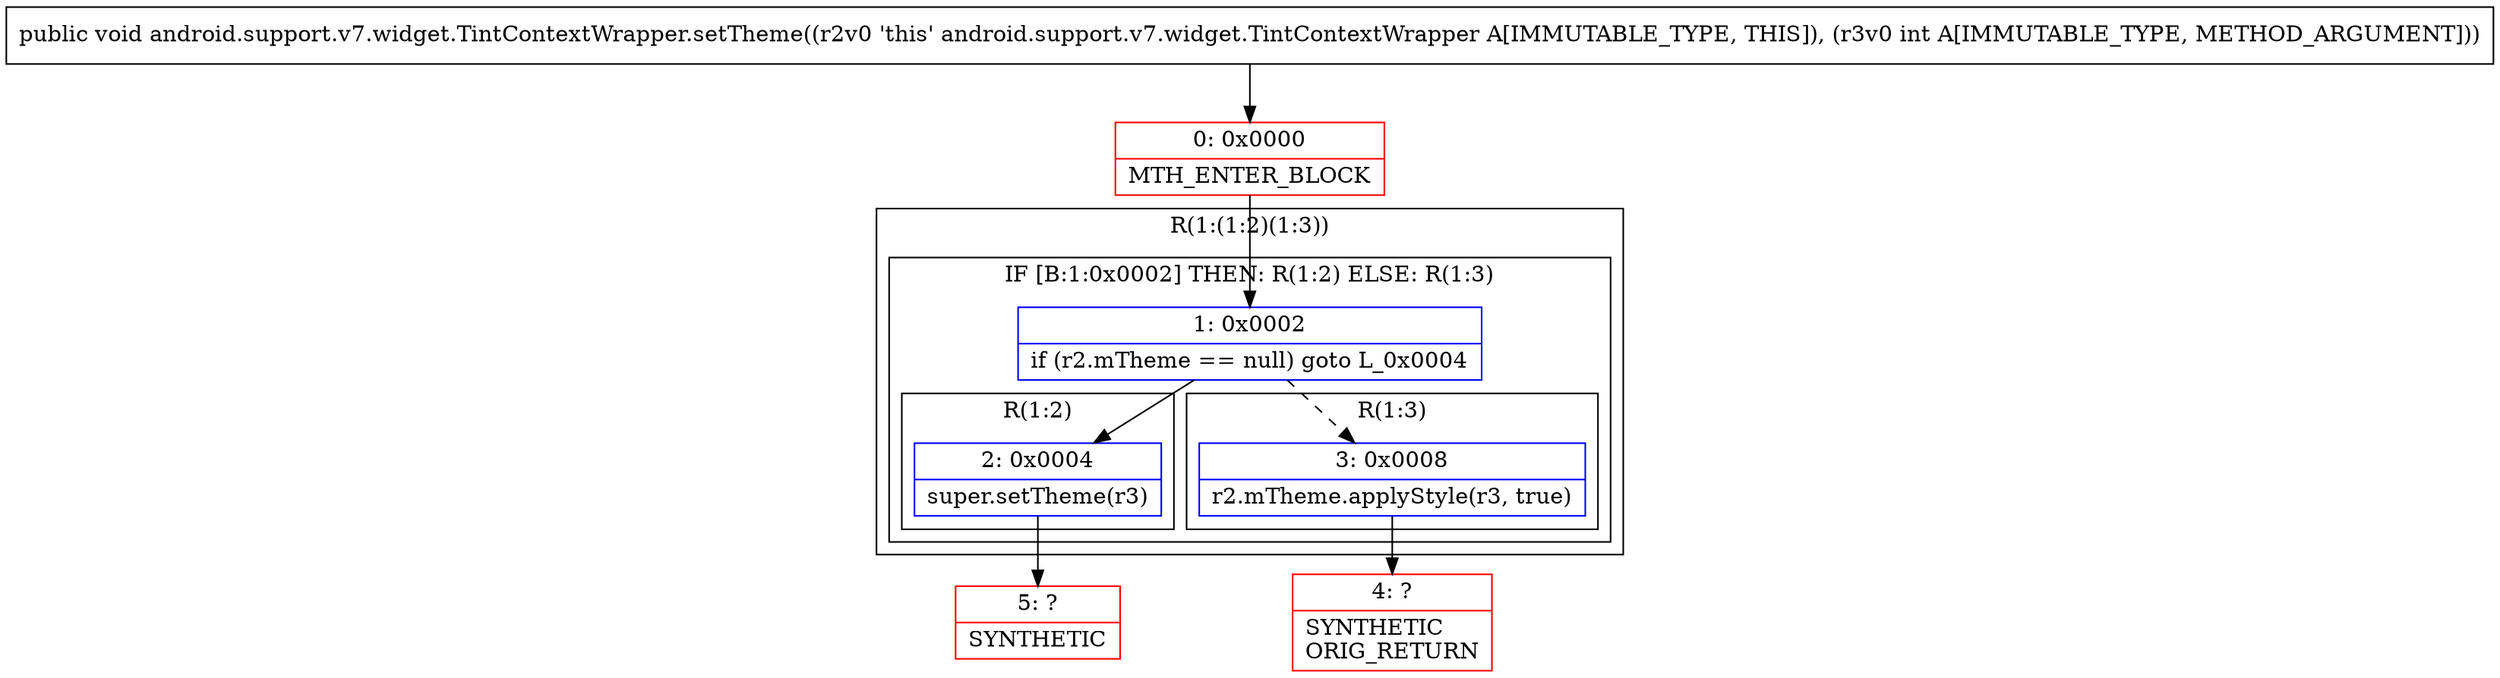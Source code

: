 digraph "CFG forandroid.support.v7.widget.TintContextWrapper.setTheme(I)V" {
subgraph cluster_Region_88874084 {
label = "R(1:(1:2)(1:3))";
node [shape=record,color=blue];
subgraph cluster_IfRegion_402325075 {
label = "IF [B:1:0x0002] THEN: R(1:2) ELSE: R(1:3)";
node [shape=record,color=blue];
Node_1 [shape=record,label="{1\:\ 0x0002|if (r2.mTheme == null) goto L_0x0004\l}"];
subgraph cluster_Region_807113303 {
label = "R(1:2)";
node [shape=record,color=blue];
Node_2 [shape=record,label="{2\:\ 0x0004|super.setTheme(r3)\l}"];
}
subgraph cluster_Region_1933577932 {
label = "R(1:3)";
node [shape=record,color=blue];
Node_3 [shape=record,label="{3\:\ 0x0008|r2.mTheme.applyStyle(r3, true)\l}"];
}
}
}
Node_0 [shape=record,color=red,label="{0\:\ 0x0000|MTH_ENTER_BLOCK\l}"];
Node_4 [shape=record,color=red,label="{4\:\ ?|SYNTHETIC\lORIG_RETURN\l}"];
Node_5 [shape=record,color=red,label="{5\:\ ?|SYNTHETIC\l}"];
MethodNode[shape=record,label="{public void android.support.v7.widget.TintContextWrapper.setTheme((r2v0 'this' android.support.v7.widget.TintContextWrapper A[IMMUTABLE_TYPE, THIS]), (r3v0 int A[IMMUTABLE_TYPE, METHOD_ARGUMENT])) }"];
MethodNode -> Node_0;
Node_1 -> Node_2;
Node_1 -> Node_3[style=dashed];
Node_2 -> Node_5;
Node_3 -> Node_4;
Node_0 -> Node_1;
}

